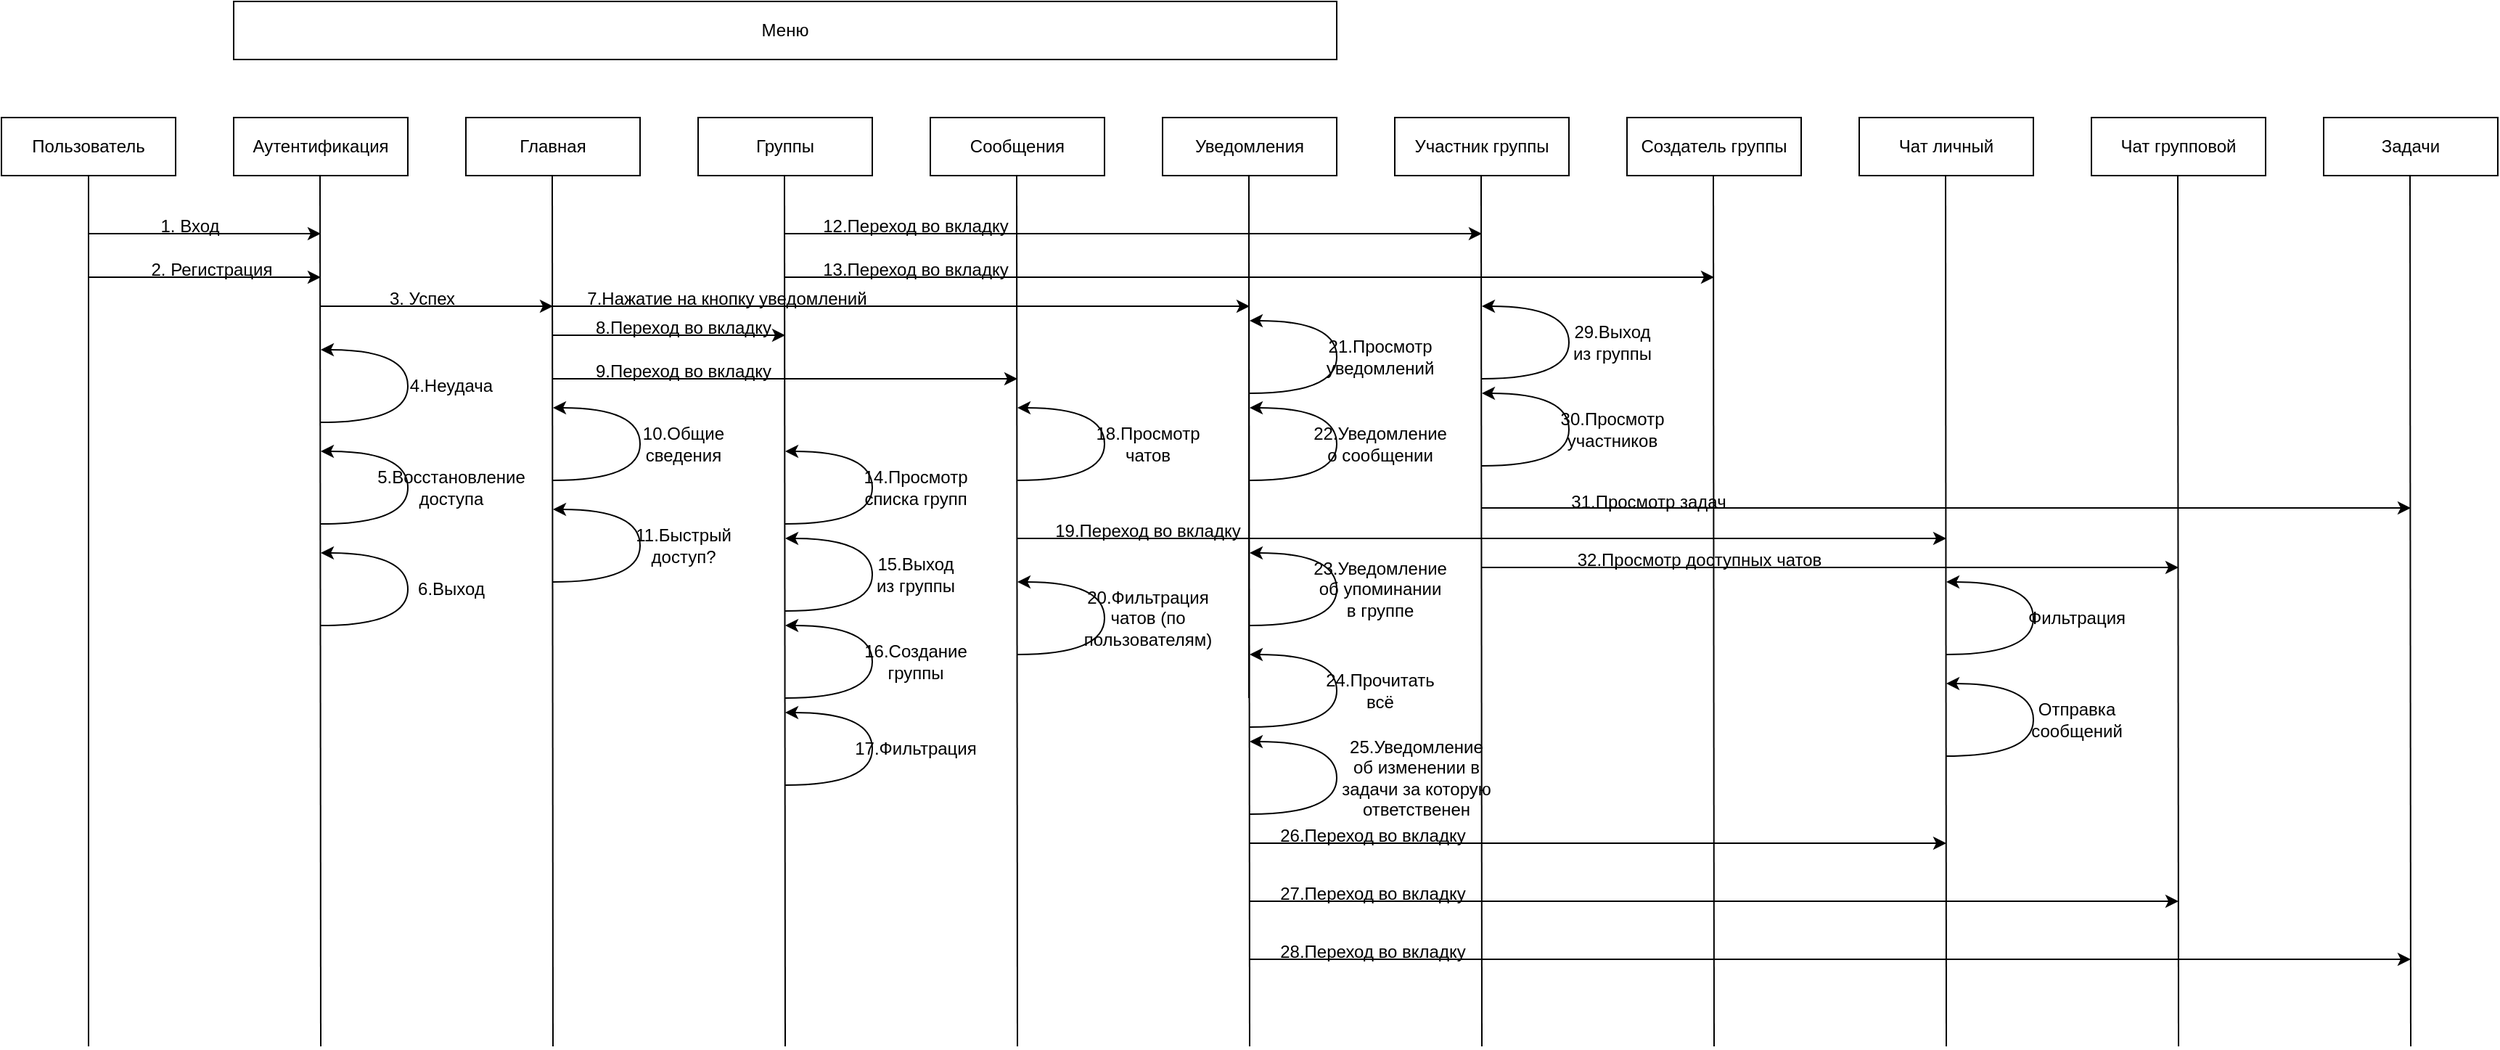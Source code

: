 <mxfile version="26.0.15">
  <diagram name="Страница — 1" id="s5lSltHHKo5J-6hGRJNd">
    <mxGraphModel dx="1434" dy="1961" grid="1" gridSize="10" guides="1" tooltips="1" connect="1" arrows="1" fold="1" page="1" pageScale="1" pageWidth="827" pageHeight="1169" math="0" shadow="0">
      <root>
        <mxCell id="0" />
        <mxCell id="1" parent="0" />
        <mxCell id="kUCPnOPIUIojSf-nV9jS-2" value="Пользователь" style="rounded=0;whiteSpace=wrap;html=1;" parent="1" vertex="1">
          <mxGeometry x="80" y="40" width="120" height="40" as="geometry" />
        </mxCell>
        <mxCell id="kUCPnOPIUIojSf-nV9jS-3" value="Аутентификация" style="rounded=0;whiteSpace=wrap;html=1;" parent="1" vertex="1">
          <mxGeometry x="240" y="40" width="120" height="40" as="geometry" />
        </mxCell>
        <mxCell id="kUCPnOPIUIojSf-nV9jS-5" value="" style="endArrow=none;html=1;rounded=0;entryX=0.5;entryY=1;entryDx=0;entryDy=0;" parent="1" target="kUCPnOPIUIojSf-nV9jS-2" edge="1">
          <mxGeometry width="50" height="50" relative="1" as="geometry">
            <mxPoint x="140" y="680" as="sourcePoint" />
            <mxPoint x="440" y="380" as="targetPoint" />
          </mxGeometry>
        </mxCell>
        <mxCell id="kUCPnOPIUIojSf-nV9jS-6" value="" style="endArrow=classic;html=1;rounded=0;" parent="1" edge="1">
          <mxGeometry width="50" height="50" relative="1" as="geometry">
            <mxPoint x="140" y="120" as="sourcePoint" />
            <mxPoint x="300" y="120" as="targetPoint" />
          </mxGeometry>
        </mxCell>
        <mxCell id="kUCPnOPIUIojSf-nV9jS-7" value="" style="endArrow=none;html=1;rounded=0;entryX=0.5;entryY=1;entryDx=0;entryDy=0;" parent="1" edge="1">
          <mxGeometry width="50" height="50" relative="1" as="geometry">
            <mxPoint x="300" y="680" as="sourcePoint" />
            <mxPoint x="299.5" y="80" as="targetPoint" />
          </mxGeometry>
        </mxCell>
        <mxCell id="kUCPnOPIUIojSf-nV9jS-8" value="1. Вход" style="text;html=1;align=center;verticalAlign=middle;whiteSpace=wrap;rounded=0;" parent="1" vertex="1">
          <mxGeometry x="180" y="100" width="60" height="30" as="geometry" />
        </mxCell>
        <mxCell id="kUCPnOPIUIojSf-nV9jS-10" value="" style="endArrow=classic;html=1;rounded=0;" parent="1" edge="1">
          <mxGeometry width="50" height="50" relative="1" as="geometry">
            <mxPoint x="140" y="150" as="sourcePoint" />
            <mxPoint x="300" y="150" as="targetPoint" />
          </mxGeometry>
        </mxCell>
        <mxCell id="kUCPnOPIUIojSf-nV9jS-11" value="2. Регистрация" style="text;html=1;align=center;verticalAlign=middle;whiteSpace=wrap;rounded=0;" parent="1" vertex="1">
          <mxGeometry x="180" y="130" width="90" height="30" as="geometry" />
        </mxCell>
        <mxCell id="kUCPnOPIUIojSf-nV9jS-13" value="Главная" style="rounded=0;whiteSpace=wrap;html=1;" parent="1" vertex="1">
          <mxGeometry x="400" y="40" width="120" height="40" as="geometry" />
        </mxCell>
        <mxCell id="kUCPnOPIUIojSf-nV9jS-14" value="" style="endArrow=none;html=1;rounded=0;entryX=0.5;entryY=1;entryDx=0;entryDy=0;" parent="1" edge="1">
          <mxGeometry width="50" height="50" relative="1" as="geometry">
            <mxPoint x="460" y="680" as="sourcePoint" />
            <mxPoint x="459.5" y="80" as="targetPoint" />
          </mxGeometry>
        </mxCell>
        <mxCell id="kUCPnOPIUIojSf-nV9jS-15" value="Группы" style="rounded=0;whiteSpace=wrap;html=1;" parent="1" vertex="1">
          <mxGeometry x="560" y="40" width="120" height="40" as="geometry" />
        </mxCell>
        <mxCell id="kUCPnOPIUIojSf-nV9jS-16" value="" style="endArrow=none;html=1;rounded=0;entryX=0.5;entryY=1;entryDx=0;entryDy=0;" parent="1" edge="1">
          <mxGeometry width="50" height="50" relative="1" as="geometry">
            <mxPoint x="620" y="680" as="sourcePoint" />
            <mxPoint x="619.5" y="80" as="targetPoint" />
          </mxGeometry>
        </mxCell>
        <mxCell id="kUCPnOPIUIojSf-nV9jS-17" value="Сообщения" style="rounded=0;whiteSpace=wrap;html=1;" parent="1" vertex="1">
          <mxGeometry x="720" y="40" width="120" height="40" as="geometry" />
        </mxCell>
        <mxCell id="kUCPnOPIUIojSf-nV9jS-18" value="" style="endArrow=none;html=1;rounded=0;entryX=0.5;entryY=1;entryDx=0;entryDy=0;" parent="1" edge="1">
          <mxGeometry width="50" height="50" relative="1" as="geometry">
            <mxPoint x="780" y="680" as="sourcePoint" />
            <mxPoint x="779.5" y="80" as="targetPoint" />
          </mxGeometry>
        </mxCell>
        <mxCell id="kUCPnOPIUIojSf-nV9jS-19" value="" style="endArrow=classic;html=1;rounded=0;" parent="1" edge="1">
          <mxGeometry width="50" height="50" relative="1" as="geometry">
            <mxPoint x="460" y="190" as="sourcePoint" />
            <mxPoint x="620" y="190" as="targetPoint" />
          </mxGeometry>
        </mxCell>
        <mxCell id="kUCPnOPIUIojSf-nV9jS-20" value="8.Переход во вкладку" style="text;html=1;align=center;verticalAlign=middle;whiteSpace=wrap;rounded=0;" parent="1" vertex="1">
          <mxGeometry x="480" y="170" width="140" height="30" as="geometry" />
        </mxCell>
        <mxCell id="kUCPnOPIUIojSf-nV9jS-21" value="" style="endArrow=classic;html=1;rounded=0;" parent="1" edge="1">
          <mxGeometry width="50" height="50" relative="1" as="geometry">
            <mxPoint x="460" y="220" as="sourcePoint" />
            <mxPoint x="780" y="220" as="targetPoint" />
          </mxGeometry>
        </mxCell>
        <mxCell id="kUCPnOPIUIojSf-nV9jS-25" value="" style="endArrow=classic;html=1;rounded=0;" parent="1" edge="1">
          <mxGeometry width="50" height="50" relative="1" as="geometry">
            <mxPoint x="300" y="170" as="sourcePoint" />
            <mxPoint x="460" y="170" as="targetPoint" />
          </mxGeometry>
        </mxCell>
        <mxCell id="kUCPnOPIUIojSf-nV9jS-26" value="3. Успех" style="text;html=1;align=center;verticalAlign=middle;whiteSpace=wrap;rounded=0;" parent="1" vertex="1">
          <mxGeometry x="340" y="150" width="60" height="30" as="geometry" />
        </mxCell>
        <mxCell id="kUCPnOPIUIojSf-nV9jS-27" value="" style="curved=1;endArrow=classic;html=1;rounded=0;" parent="1" edge="1">
          <mxGeometry width="50" height="50" relative="1" as="geometry">
            <mxPoint x="300" y="250" as="sourcePoint" />
            <mxPoint x="300" y="200" as="targetPoint" />
            <Array as="points">
              <mxPoint x="360" y="250" />
              <mxPoint x="360" y="200" />
              <mxPoint x="300" y="200" />
            </Array>
          </mxGeometry>
        </mxCell>
        <mxCell id="kUCPnOPIUIojSf-nV9jS-28" value="4.Неудача" style="text;html=1;align=center;verticalAlign=middle;whiteSpace=wrap;rounded=0;" parent="1" vertex="1">
          <mxGeometry x="360" y="210" width="60" height="30" as="geometry" />
        </mxCell>
        <mxCell id="kUCPnOPIUIojSf-nV9jS-31" value="9.Переход во вкладку" style="text;html=1;align=center;verticalAlign=middle;whiteSpace=wrap;rounded=0;" parent="1" vertex="1">
          <mxGeometry x="480" y="200" width="140" height="30" as="geometry" />
        </mxCell>
        <mxCell id="kUCPnOPIUIojSf-nV9jS-32" value="Уведомления" style="rounded=0;whiteSpace=wrap;html=1;" parent="1" vertex="1">
          <mxGeometry x="880" y="40" width="120" height="40" as="geometry" />
        </mxCell>
        <mxCell id="kUCPnOPIUIojSf-nV9jS-33" value="" style="endArrow=none;html=1;rounded=0;entryX=0.5;entryY=1;entryDx=0;entryDy=0;" parent="1" edge="1">
          <mxGeometry width="50" height="50" relative="1" as="geometry">
            <mxPoint x="939.5" y="440" as="sourcePoint" />
            <mxPoint x="939.5" y="80" as="targetPoint" />
          </mxGeometry>
        </mxCell>
        <mxCell id="kUCPnOPIUIojSf-nV9jS-34" value="" style="curved=1;endArrow=classic;html=1;rounded=0;" parent="1" edge="1">
          <mxGeometry width="50" height="50" relative="1" as="geometry">
            <mxPoint x="620" y="320" as="sourcePoint" />
            <mxPoint x="620" y="270" as="targetPoint" />
            <Array as="points">
              <mxPoint x="680" y="320" />
              <mxPoint x="680" y="270" />
              <mxPoint x="620" y="270" />
            </Array>
          </mxGeometry>
        </mxCell>
        <mxCell id="kUCPnOPIUIojSf-nV9jS-35" value="14.Просмотр списка групп" style="text;html=1;align=center;verticalAlign=middle;whiteSpace=wrap;rounded=0;" parent="1" vertex="1">
          <mxGeometry x="680" y="280" width="60" height="30" as="geometry" />
        </mxCell>
        <mxCell id="kUCPnOPIUIojSf-nV9jS-36" value="Участник группы" style="rounded=0;whiteSpace=wrap;html=1;" parent="1" vertex="1">
          <mxGeometry x="1040" y="40" width="120" height="40" as="geometry" />
        </mxCell>
        <mxCell id="kUCPnOPIUIojSf-nV9jS-37" value="" style="endArrow=none;html=1;rounded=0;entryX=0.5;entryY=1;entryDx=0;entryDy=0;" parent="1" edge="1">
          <mxGeometry width="50" height="50" relative="1" as="geometry">
            <mxPoint x="1100" y="680" as="sourcePoint" />
            <mxPoint x="1099.5" y="80" as="targetPoint" />
          </mxGeometry>
        </mxCell>
        <mxCell id="kUCPnOPIUIojSf-nV9jS-38" value="Создатель группы" style="rounded=0;whiteSpace=wrap;html=1;" parent="1" vertex="1">
          <mxGeometry x="1200" y="40" width="120" height="40" as="geometry" />
        </mxCell>
        <mxCell id="kUCPnOPIUIojSf-nV9jS-39" value="" style="endArrow=none;html=1;rounded=0;entryX=0.5;entryY=1;entryDx=0;entryDy=0;" parent="1" edge="1">
          <mxGeometry width="50" height="50" relative="1" as="geometry">
            <mxPoint x="1260" y="680" as="sourcePoint" />
            <mxPoint x="1259.5" y="80" as="targetPoint" />
          </mxGeometry>
        </mxCell>
        <mxCell id="kUCPnOPIUIojSf-nV9jS-40" value="" style="curved=1;endArrow=classic;html=1;rounded=0;" parent="1" edge="1">
          <mxGeometry width="50" height="50" relative="1" as="geometry">
            <mxPoint x="620" y="380" as="sourcePoint" />
            <mxPoint x="620" y="330" as="targetPoint" />
            <Array as="points">
              <mxPoint x="680" y="380" />
              <mxPoint x="680" y="330" />
              <mxPoint x="620" y="330" />
            </Array>
          </mxGeometry>
        </mxCell>
        <mxCell id="kUCPnOPIUIojSf-nV9jS-41" value="15.Выход из группы" style="text;html=1;align=center;verticalAlign=middle;whiteSpace=wrap;rounded=0;" parent="1" vertex="1">
          <mxGeometry x="680" y="340" width="60" height="30" as="geometry" />
        </mxCell>
        <mxCell id="kUCPnOPIUIojSf-nV9jS-42" value="" style="endArrow=none;html=1;rounded=0;entryX=0.5;entryY=1;entryDx=0;entryDy=0;" parent="1" edge="1">
          <mxGeometry width="50" height="50" relative="1" as="geometry">
            <mxPoint x="940" y="680" as="sourcePoint" />
            <mxPoint x="939.5" y="80" as="targetPoint" />
          </mxGeometry>
        </mxCell>
        <mxCell id="kUCPnOPIUIojSf-nV9jS-46" value="" style="endArrow=classic;html=1;rounded=0;" parent="1" edge="1">
          <mxGeometry width="50" height="50" relative="1" as="geometry">
            <mxPoint x="620" y="120" as="sourcePoint" />
            <mxPoint x="1100" y="120" as="targetPoint" />
          </mxGeometry>
        </mxCell>
        <mxCell id="kUCPnOPIUIojSf-nV9jS-47" value="12.Переход во вкладку" style="text;html=1;align=center;verticalAlign=middle;whiteSpace=wrap;rounded=0;" parent="1" vertex="1">
          <mxGeometry x="640" y="100" width="140" height="30" as="geometry" />
        </mxCell>
        <mxCell id="kUCPnOPIUIojSf-nV9jS-50" value="" style="endArrow=classic;html=1;rounded=0;" parent="1" edge="1">
          <mxGeometry width="50" height="50" relative="1" as="geometry">
            <mxPoint x="620" y="150" as="sourcePoint" />
            <mxPoint x="1260" y="150" as="targetPoint" />
          </mxGeometry>
        </mxCell>
        <mxCell id="kUCPnOPIUIojSf-nV9jS-51" value="13.Переход во вкладку" style="text;html=1;align=center;verticalAlign=middle;whiteSpace=wrap;rounded=0;" parent="1" vertex="1">
          <mxGeometry x="640" y="130" width="140" height="30" as="geometry" />
        </mxCell>
        <mxCell id="kUCPnOPIUIojSf-nV9jS-54" value="" style="curved=1;endArrow=classic;html=1;rounded=0;" parent="1" edge="1">
          <mxGeometry width="50" height="50" relative="1" as="geometry">
            <mxPoint x="780" y="290" as="sourcePoint" />
            <mxPoint x="780" y="240" as="targetPoint" />
            <Array as="points">
              <mxPoint x="840" y="290" />
              <mxPoint x="840" y="240" />
              <mxPoint x="780" y="240" />
            </Array>
          </mxGeometry>
        </mxCell>
        <mxCell id="kUCPnOPIUIojSf-nV9jS-55" value="18.&lt;span style=&quot;background-color: transparent; color: light-dark(rgb(0, 0, 0), rgb(255, 255, 255));&quot;&gt;Просмотр чатов&lt;/span&gt;" style="text;html=1;align=center;verticalAlign=middle;whiteSpace=wrap;rounded=0;" parent="1" vertex="1">
          <mxGeometry x="840" y="250" width="60" height="30" as="geometry" />
        </mxCell>
        <mxCell id="kUCPnOPIUIojSf-nV9jS-58" value="Чат личный" style="rounded=0;whiteSpace=wrap;html=1;" parent="1" vertex="1">
          <mxGeometry x="1360" y="40" width="120" height="40" as="geometry" />
        </mxCell>
        <mxCell id="kUCPnOPIUIojSf-nV9jS-59" value="" style="endArrow=none;html=1;rounded=0;entryX=0.5;entryY=1;entryDx=0;entryDy=0;" parent="1" edge="1">
          <mxGeometry width="50" height="50" relative="1" as="geometry">
            <mxPoint x="1420" y="680" as="sourcePoint" />
            <mxPoint x="1419.5" y="80" as="targetPoint" />
          </mxGeometry>
        </mxCell>
        <mxCell id="kUCPnOPIUIojSf-nV9jS-60" value="" style="endArrow=classic;html=1;rounded=0;" parent="1" edge="1">
          <mxGeometry width="50" height="50" relative="1" as="geometry">
            <mxPoint x="780" y="330" as="sourcePoint" />
            <mxPoint x="1420" y="330" as="targetPoint" />
          </mxGeometry>
        </mxCell>
        <mxCell id="kUCPnOPIUIojSf-nV9jS-61" value="19.Переход во вкладку" style="text;html=1;align=center;verticalAlign=middle;whiteSpace=wrap;rounded=0;" parent="1" vertex="1">
          <mxGeometry x="800" y="310" width="140" height="30" as="geometry" />
        </mxCell>
        <mxCell id="kUCPnOPIUIojSf-nV9jS-62" value="" style="curved=1;endArrow=classic;html=1;rounded=0;" parent="1" edge="1">
          <mxGeometry width="50" height="50" relative="1" as="geometry">
            <mxPoint x="620" y="440" as="sourcePoint" />
            <mxPoint x="620" y="390" as="targetPoint" />
            <Array as="points">
              <mxPoint x="680" y="440" />
              <mxPoint x="680" y="390" />
              <mxPoint x="620" y="390" />
            </Array>
          </mxGeometry>
        </mxCell>
        <mxCell id="kUCPnOPIUIojSf-nV9jS-63" value="16.Создание группы" style="text;html=1;align=center;verticalAlign=middle;whiteSpace=wrap;rounded=0;" parent="1" vertex="1">
          <mxGeometry x="680" y="400" width="60" height="30" as="geometry" />
        </mxCell>
        <mxCell id="kUCPnOPIUIojSf-nV9jS-64" value="" style="curved=1;endArrow=classic;html=1;rounded=0;" parent="1" edge="1">
          <mxGeometry width="50" height="50" relative="1" as="geometry">
            <mxPoint x="620" y="500" as="sourcePoint" />
            <mxPoint x="620" y="450" as="targetPoint" />
            <Array as="points">
              <mxPoint x="680" y="500" />
              <mxPoint x="680" y="450" />
              <mxPoint x="620" y="450" />
            </Array>
          </mxGeometry>
        </mxCell>
        <mxCell id="kUCPnOPIUIojSf-nV9jS-65" value="17.Фильтрация" style="text;html=1;align=center;verticalAlign=middle;whiteSpace=wrap;rounded=0;" parent="1" vertex="1">
          <mxGeometry x="680" y="460" width="60" height="30" as="geometry" />
        </mxCell>
        <mxCell id="kUCPnOPIUIojSf-nV9jS-66" value="" style="curved=1;endArrow=classic;html=1;rounded=0;" parent="1" edge="1">
          <mxGeometry width="50" height="50" relative="1" as="geometry">
            <mxPoint x="780" y="410" as="sourcePoint" />
            <mxPoint x="780" y="360" as="targetPoint" />
            <Array as="points">
              <mxPoint x="840" y="410" />
              <mxPoint x="840" y="360" />
              <mxPoint x="780" y="360" />
            </Array>
          </mxGeometry>
        </mxCell>
        <mxCell id="kUCPnOPIUIojSf-nV9jS-67" value="20.Фильтрация&lt;div&gt;чатов (по пользователям)&lt;/div&gt;" style="text;html=1;align=center;verticalAlign=middle;whiteSpace=wrap;rounded=0;" parent="1" vertex="1">
          <mxGeometry x="840" y="370" width="60" height="30" as="geometry" />
        </mxCell>
        <mxCell id="kUCPnOPIUIojSf-nV9jS-68" value="" style="curved=1;endArrow=classic;html=1;rounded=0;" parent="1" edge="1">
          <mxGeometry width="50" height="50" relative="1" as="geometry">
            <mxPoint x="1420" y="410" as="sourcePoint" />
            <mxPoint x="1420" y="360" as="targetPoint" />
            <Array as="points">
              <mxPoint x="1480" y="410" />
              <mxPoint x="1480" y="360" />
              <mxPoint x="1420" y="360" />
            </Array>
          </mxGeometry>
        </mxCell>
        <mxCell id="kUCPnOPIUIojSf-nV9jS-69" value="Фильтрация" style="text;html=1;align=center;verticalAlign=middle;whiteSpace=wrap;rounded=0;" parent="1" vertex="1">
          <mxGeometry x="1480" y="370" width="60" height="30" as="geometry" />
        </mxCell>
        <mxCell id="kUCPnOPIUIojSf-nV9jS-70" value="" style="curved=1;endArrow=classic;html=1;rounded=0;" parent="1" edge="1">
          <mxGeometry width="50" height="50" relative="1" as="geometry">
            <mxPoint x="1100" y="220" as="sourcePoint" />
            <mxPoint x="1100" y="170" as="targetPoint" />
            <Array as="points">
              <mxPoint x="1160" y="220" />
              <mxPoint x="1160" y="170" />
              <mxPoint x="1100" y="170" />
            </Array>
          </mxGeometry>
        </mxCell>
        <mxCell id="kUCPnOPIUIojSf-nV9jS-71" value="29.Выход из группы" style="text;html=1;align=center;verticalAlign=middle;whiteSpace=wrap;rounded=0;" parent="1" vertex="1">
          <mxGeometry x="1160" y="180" width="60" height="30" as="geometry" />
        </mxCell>
        <mxCell id="kUCPnOPIUIojSf-nV9jS-72" value="" style="curved=1;endArrow=classic;html=1;rounded=0;" parent="1" edge="1">
          <mxGeometry width="50" height="50" relative="1" as="geometry">
            <mxPoint x="1100" y="280" as="sourcePoint" />
            <mxPoint x="1100" y="230" as="targetPoint" />
            <Array as="points">
              <mxPoint x="1160" y="280" />
              <mxPoint x="1160" y="230" />
              <mxPoint x="1100" y="230" />
            </Array>
          </mxGeometry>
        </mxCell>
        <mxCell id="kUCPnOPIUIojSf-nV9jS-73" value="30.Просмотр участников" style="text;html=1;align=center;verticalAlign=middle;whiteSpace=wrap;rounded=0;" parent="1" vertex="1">
          <mxGeometry x="1160" y="240" width="60" height="30" as="geometry" />
        </mxCell>
        <mxCell id="kUCPnOPIUIojSf-nV9jS-74" value="" style="curved=1;endArrow=classic;html=1;rounded=0;" parent="1" edge="1">
          <mxGeometry width="50" height="50" relative="1" as="geometry">
            <mxPoint x="1420" y="480" as="sourcePoint" />
            <mxPoint x="1420" y="430" as="targetPoint" />
            <Array as="points">
              <mxPoint x="1480" y="480" />
              <mxPoint x="1480" y="430" />
              <mxPoint x="1420" y="430" />
            </Array>
          </mxGeometry>
        </mxCell>
        <mxCell id="kUCPnOPIUIojSf-nV9jS-75" value="Отправка сообщений" style="text;html=1;align=center;verticalAlign=middle;whiteSpace=wrap;rounded=0;" parent="1" vertex="1">
          <mxGeometry x="1480" y="440" width="60" height="30" as="geometry" />
        </mxCell>
        <mxCell id="kUCPnOPIUIojSf-nV9jS-76" value="Меню" style="rounded=0;whiteSpace=wrap;html=1;" parent="1" vertex="1">
          <mxGeometry x="240" y="-40" width="760" height="40" as="geometry" />
        </mxCell>
        <mxCell id="kUCPnOPIUIojSf-nV9jS-77" value="" style="curved=1;endArrow=classic;html=1;rounded=0;" parent="1" edge="1">
          <mxGeometry width="50" height="50" relative="1" as="geometry">
            <mxPoint x="300" y="320" as="sourcePoint" />
            <mxPoint x="300" y="270" as="targetPoint" />
            <Array as="points">
              <mxPoint x="360" y="320" />
              <mxPoint x="360" y="270" />
              <mxPoint x="300" y="270" />
            </Array>
          </mxGeometry>
        </mxCell>
        <mxCell id="kUCPnOPIUIojSf-nV9jS-78" value="5.Восстановление доступа" style="text;html=1;align=center;verticalAlign=middle;whiteSpace=wrap;rounded=0;" parent="1" vertex="1">
          <mxGeometry x="360" y="280" width="60" height="30" as="geometry" />
        </mxCell>
        <mxCell id="kUCPnOPIUIojSf-nV9jS-79" value="" style="curved=1;endArrow=classic;html=1;rounded=0;" parent="1" edge="1">
          <mxGeometry width="50" height="50" relative="1" as="geometry">
            <mxPoint x="460" y="290" as="sourcePoint" />
            <mxPoint x="460" y="240" as="targetPoint" />
            <Array as="points">
              <mxPoint x="520" y="290" />
              <mxPoint x="520" y="240" />
              <mxPoint x="460" y="240" />
            </Array>
          </mxGeometry>
        </mxCell>
        <mxCell id="kUCPnOPIUIojSf-nV9jS-80" value="10.Общие сведения" style="text;html=1;align=center;verticalAlign=middle;whiteSpace=wrap;rounded=0;" parent="1" vertex="1">
          <mxGeometry x="520" y="250" width="60" height="30" as="geometry" />
        </mxCell>
        <mxCell id="kUCPnOPIUIojSf-nV9jS-81" value="" style="curved=1;endArrow=classic;html=1;rounded=0;" parent="1" edge="1">
          <mxGeometry width="50" height="50" relative="1" as="geometry">
            <mxPoint x="460" y="360" as="sourcePoint" />
            <mxPoint x="460" y="310" as="targetPoint" />
            <Array as="points">
              <mxPoint x="520" y="360" />
              <mxPoint x="520" y="310" />
              <mxPoint x="460" y="310" />
            </Array>
          </mxGeometry>
        </mxCell>
        <mxCell id="kUCPnOPIUIojSf-nV9jS-82" value="11.Быстрый доступ?" style="text;html=1;align=center;verticalAlign=middle;whiteSpace=wrap;rounded=0;" parent="1" vertex="1">
          <mxGeometry x="520" y="320" width="60" height="30" as="geometry" />
        </mxCell>
        <mxCell id="kUCPnOPIUIojSf-nV9jS-83" value="" style="curved=1;endArrow=classic;html=1;rounded=0;" parent="1" edge="1">
          <mxGeometry width="50" height="50" relative="1" as="geometry">
            <mxPoint x="940" y="230" as="sourcePoint" />
            <mxPoint x="940" y="180" as="targetPoint" />
            <Array as="points">
              <mxPoint x="1000" y="230" />
              <mxPoint x="1000" y="180" />
              <mxPoint x="940" y="180" />
            </Array>
          </mxGeometry>
        </mxCell>
        <mxCell id="kUCPnOPIUIojSf-nV9jS-84" value="21.Просмотр уведомлений" style="text;html=1;align=center;verticalAlign=middle;whiteSpace=wrap;rounded=0;" parent="1" vertex="1">
          <mxGeometry x="1000" y="190" width="60" height="30" as="geometry" />
        </mxCell>
        <mxCell id="kUCPnOPIUIojSf-nV9jS-87" value="" style="endArrow=classic;html=1;rounded=0;" parent="1" edge="1">
          <mxGeometry width="50" height="50" relative="1" as="geometry">
            <mxPoint x="460" y="170" as="sourcePoint" />
            <mxPoint x="940" y="170" as="targetPoint" />
          </mxGeometry>
        </mxCell>
        <mxCell id="kUCPnOPIUIojSf-nV9jS-88" value="7.Нажатие на кнопку уведомлений" style="text;html=1;align=center;verticalAlign=middle;whiteSpace=wrap;rounded=0;" parent="1" vertex="1">
          <mxGeometry x="470" y="150" width="220" height="30" as="geometry" />
        </mxCell>
        <mxCell id="kUCPnOPIUIojSf-nV9jS-89" value="" style="curved=1;endArrow=classic;html=1;rounded=0;" parent="1" edge="1">
          <mxGeometry width="50" height="50" relative="1" as="geometry">
            <mxPoint x="300" y="390" as="sourcePoint" />
            <mxPoint x="300" y="340" as="targetPoint" />
            <Array as="points">
              <mxPoint x="360" y="390" />
              <mxPoint x="360" y="340" />
              <mxPoint x="300" y="340" />
            </Array>
          </mxGeometry>
        </mxCell>
        <mxCell id="kUCPnOPIUIojSf-nV9jS-90" value="6.Выход" style="text;html=1;align=center;verticalAlign=middle;whiteSpace=wrap;rounded=0;" parent="1" vertex="1">
          <mxGeometry x="360" y="350" width="60" height="30" as="geometry" />
        </mxCell>
        <mxCell id="kUCPnOPIUIojSf-nV9jS-92" value="" style="curved=1;endArrow=classic;html=1;rounded=0;" parent="1" edge="1">
          <mxGeometry width="50" height="50" relative="1" as="geometry">
            <mxPoint x="940" y="290" as="sourcePoint" />
            <mxPoint x="940" y="240" as="targetPoint" />
            <Array as="points">
              <mxPoint x="1000" y="290" />
              <mxPoint x="1000" y="240" />
              <mxPoint x="940" y="240" />
            </Array>
          </mxGeometry>
        </mxCell>
        <mxCell id="kUCPnOPIUIojSf-nV9jS-93" value="22.Уведомление о сообщении" style="text;html=1;align=center;verticalAlign=middle;whiteSpace=wrap;rounded=0;" parent="1" vertex="1">
          <mxGeometry x="1000" y="250" width="60" height="30" as="geometry" />
        </mxCell>
        <mxCell id="kUCPnOPIUIojSf-nV9jS-94" value="" style="curved=1;endArrow=classic;html=1;rounded=0;" parent="1" edge="1">
          <mxGeometry width="50" height="50" relative="1" as="geometry">
            <mxPoint x="940" y="390" as="sourcePoint" />
            <mxPoint x="940" y="340" as="targetPoint" />
            <Array as="points">
              <mxPoint x="1000" y="390" />
              <mxPoint x="1000" y="340" />
              <mxPoint x="940" y="340" />
            </Array>
          </mxGeometry>
        </mxCell>
        <mxCell id="kUCPnOPIUIojSf-nV9jS-95" value="23.Уведомление об упоминании в группе" style="text;html=1;align=center;verticalAlign=middle;whiteSpace=wrap;rounded=0;" parent="1" vertex="1">
          <mxGeometry x="1000" y="350" width="60" height="30" as="geometry" />
        </mxCell>
        <mxCell id="kUCPnOPIUIojSf-nV9jS-96" value="" style="curved=1;endArrow=classic;html=1;rounded=0;" parent="1" edge="1">
          <mxGeometry width="50" height="50" relative="1" as="geometry">
            <mxPoint x="940" y="460" as="sourcePoint" />
            <mxPoint x="940" y="410" as="targetPoint" />
            <Array as="points">
              <mxPoint x="1000" y="460" />
              <mxPoint x="1000" y="410" />
              <mxPoint x="940" y="410" />
            </Array>
          </mxGeometry>
        </mxCell>
        <mxCell id="kUCPnOPIUIojSf-nV9jS-97" value="24.Прочитать всё" style="text;html=1;align=center;verticalAlign=middle;whiteSpace=wrap;rounded=0;" parent="1" vertex="1">
          <mxGeometry x="1000" y="420" width="60" height="30" as="geometry" />
        </mxCell>
        <mxCell id="kUCPnOPIUIojSf-nV9jS-101" value="" style="endArrow=classic;html=1;rounded=0;" parent="1" edge="1">
          <mxGeometry width="50" height="50" relative="1" as="geometry">
            <mxPoint x="940" y="540" as="sourcePoint" />
            <mxPoint x="1420" y="540" as="targetPoint" />
          </mxGeometry>
        </mxCell>
        <mxCell id="kUCPnOPIUIojSf-nV9jS-102" value="26.Переход во вкладку" style="text;html=1;align=center;verticalAlign=middle;whiteSpace=wrap;rounded=0;" parent="1" vertex="1">
          <mxGeometry x="960" y="520" width="130" height="30" as="geometry" />
        </mxCell>
        <mxCell id="kUCPnOPIUIojSf-nV9jS-105" value="Чат групповой" style="rounded=0;whiteSpace=wrap;html=1;" parent="1" vertex="1">
          <mxGeometry x="1520" y="40" width="120" height="40" as="geometry" />
        </mxCell>
        <mxCell id="kUCPnOPIUIojSf-nV9jS-106" value="" style="endArrow=none;html=1;rounded=0;entryX=0.5;entryY=1;entryDx=0;entryDy=0;" parent="1" edge="1">
          <mxGeometry width="50" height="50" relative="1" as="geometry">
            <mxPoint x="1580" y="680" as="sourcePoint" />
            <mxPoint x="1579.5" y="80" as="targetPoint" />
          </mxGeometry>
        </mxCell>
        <mxCell id="kUCPnOPIUIojSf-nV9jS-107" value="Задачи" style="rounded=0;whiteSpace=wrap;html=1;" parent="1" vertex="1">
          <mxGeometry x="1680" y="40" width="120" height="40" as="geometry" />
        </mxCell>
        <mxCell id="kUCPnOPIUIojSf-nV9jS-108" value="" style="endArrow=none;html=1;rounded=0;entryX=0.5;entryY=1;entryDx=0;entryDy=0;" parent="1" edge="1">
          <mxGeometry width="50" height="50" relative="1" as="geometry">
            <mxPoint x="1740" y="680" as="sourcePoint" />
            <mxPoint x="1739.5" y="80" as="targetPoint" />
          </mxGeometry>
        </mxCell>
        <mxCell id="3MGng4BcUYbXlGZzXN4c-1" value="" style="endArrow=classic;html=1;rounded=0;" edge="1" parent="1">
          <mxGeometry width="50" height="50" relative="1" as="geometry">
            <mxPoint x="940" y="580" as="sourcePoint" />
            <mxPoint x="1580" y="580" as="targetPoint" />
          </mxGeometry>
        </mxCell>
        <mxCell id="3MGng4BcUYbXlGZzXN4c-2" value="27.Переход во вкладку" style="text;html=1;align=center;verticalAlign=middle;whiteSpace=wrap;rounded=0;" vertex="1" parent="1">
          <mxGeometry x="960" y="560" width="130" height="30" as="geometry" />
        </mxCell>
        <mxCell id="3MGng4BcUYbXlGZzXN4c-3" value="" style="curved=1;endArrow=classic;html=1;rounded=0;" edge="1" parent="1">
          <mxGeometry width="50" height="50" relative="1" as="geometry">
            <mxPoint x="940" y="520" as="sourcePoint" />
            <mxPoint x="940" y="470" as="targetPoint" />
            <Array as="points">
              <mxPoint x="1000" y="520" />
              <mxPoint x="1000" y="470" />
              <mxPoint x="940" y="470" />
            </Array>
          </mxGeometry>
        </mxCell>
        <mxCell id="3MGng4BcUYbXlGZzXN4c-4" value="25.Уведомление об изменении в задачи за которую ответственен" style="text;html=1;align=center;verticalAlign=middle;whiteSpace=wrap;rounded=0;" vertex="1" parent="1">
          <mxGeometry x="1000" y="480" width="110" height="30" as="geometry" />
        </mxCell>
        <mxCell id="3MGng4BcUYbXlGZzXN4c-5" value="" style="endArrow=classic;html=1;rounded=0;" edge="1" parent="1">
          <mxGeometry width="50" height="50" relative="1" as="geometry">
            <mxPoint x="940" y="620" as="sourcePoint" />
            <mxPoint x="1740" y="620" as="targetPoint" />
          </mxGeometry>
        </mxCell>
        <mxCell id="3MGng4BcUYbXlGZzXN4c-6" value="28.Переход во вкладку" style="text;html=1;align=center;verticalAlign=middle;whiteSpace=wrap;rounded=0;" vertex="1" parent="1">
          <mxGeometry x="960" y="600" width="130" height="30" as="geometry" />
        </mxCell>
        <mxCell id="3MGng4BcUYbXlGZzXN4c-8" value="31.Просмотр задач" style="text;html=1;align=center;verticalAlign=middle;whiteSpace=wrap;rounded=0;" vertex="1" parent="1">
          <mxGeometry x="1160" y="290" width="110" height="30" as="geometry" />
        </mxCell>
        <mxCell id="3MGng4BcUYbXlGZzXN4c-9" value="" style="endArrow=classic;html=1;rounded=0;" edge="1" parent="1">
          <mxGeometry width="50" height="50" relative="1" as="geometry">
            <mxPoint x="1100" y="309" as="sourcePoint" />
            <mxPoint x="1740" y="309" as="targetPoint" />
          </mxGeometry>
        </mxCell>
        <mxCell id="3MGng4BcUYbXlGZzXN4c-14" value="" style="endArrow=classic;html=1;rounded=0;" edge="1" parent="1">
          <mxGeometry width="50" height="50" relative="1" as="geometry">
            <mxPoint x="1100" y="350" as="sourcePoint" />
            <mxPoint x="1580" y="350" as="targetPoint" />
          </mxGeometry>
        </mxCell>
        <mxCell id="3MGng4BcUYbXlGZzXN4c-15" value="32.Просмотр доступных чатов" style="text;html=1;align=center;verticalAlign=middle;whiteSpace=wrap;rounded=0;" vertex="1" parent="1">
          <mxGeometry x="1160" y="330" width="180" height="30" as="geometry" />
        </mxCell>
      </root>
    </mxGraphModel>
  </diagram>
</mxfile>
